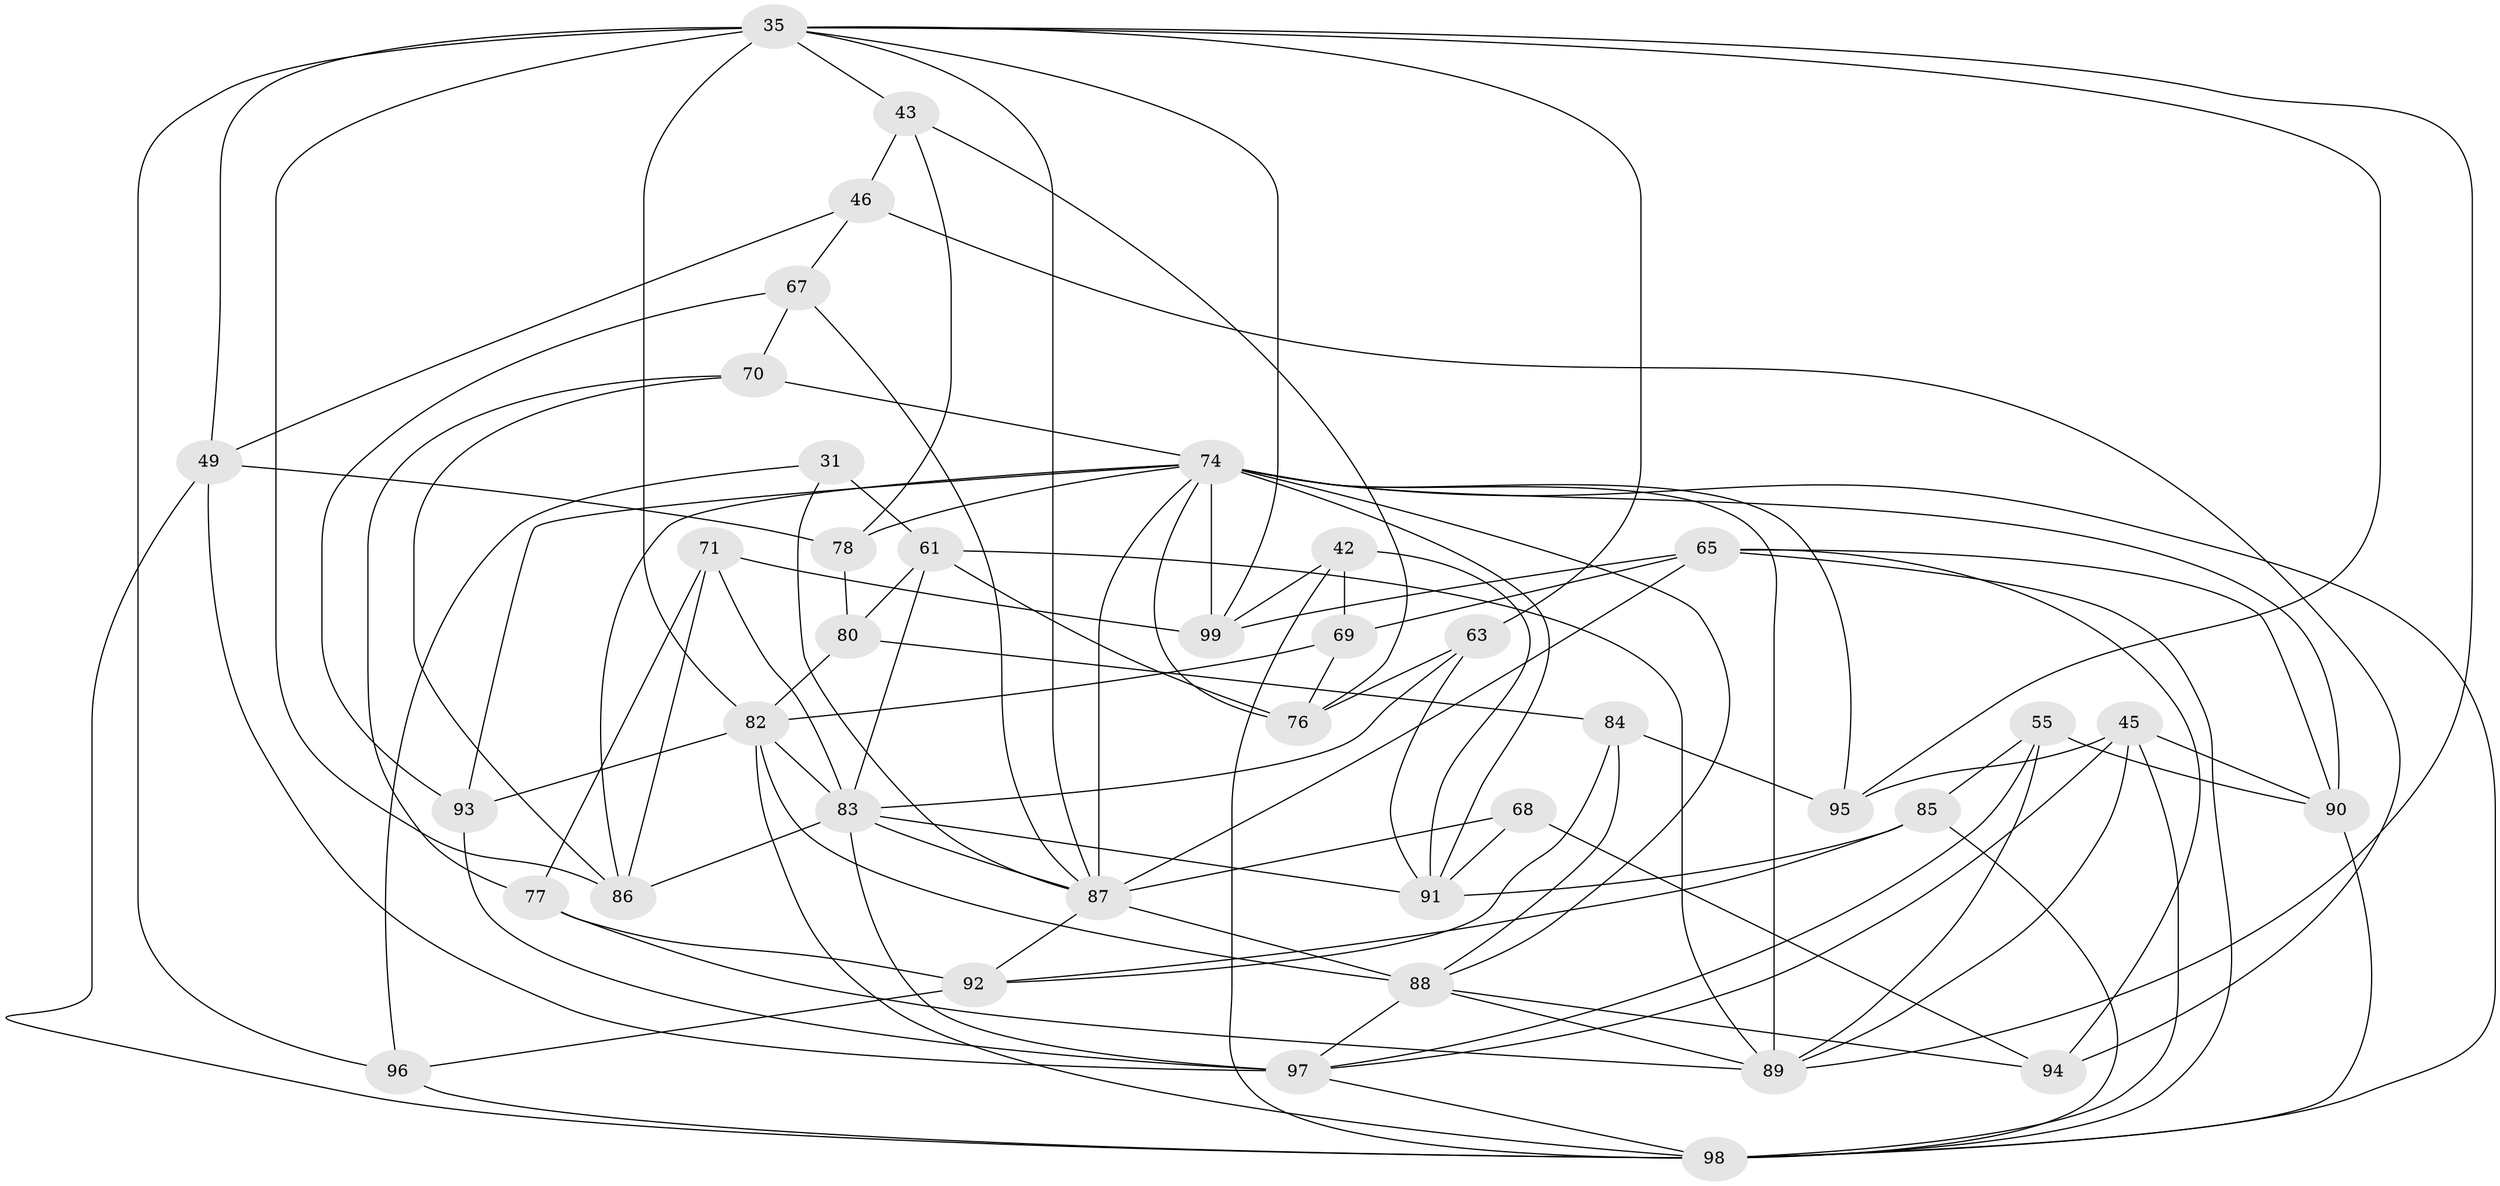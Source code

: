 // original degree distribution, {4: 1.0}
// Generated by graph-tools (version 1.1) at 2025/01/03/04/25 22:01:36]
// undirected, 39 vertices, 104 edges
graph export_dot {
graph [start="1"]
  node [color=gray90,style=filled];
  31;
  35 [super="+9+17"];
  42;
  43;
  45 [super="+22"];
  46;
  49 [super="+38"];
  55;
  61 [super="+11"];
  63;
  65 [super="+36+59"];
  67 [super="+15"];
  68;
  69;
  70 [super="+62"];
  71;
  74 [super="+37+50+51+64"];
  76 [super="+53"];
  77;
  78 [super="+40"];
  80;
  82 [super="+2+7+60"];
  83 [super="+39+81"];
  84;
  85;
  86 [super="+52"];
  87 [super="+58"];
  88 [super="+48+73"];
  89 [super="+41"];
  90 [super="+5+10"];
  91 [super="+16"];
  92 [super="+44"];
  93;
  94;
  95;
  96 [super="+3+66"];
  97 [super="+8+26"];
  98 [super="+57+72+79"];
  99 [super="+75"];
  31 -- 61 [weight=2];
  31 -- 96;
  31 -- 87;
  35 -- 82 [weight=2];
  35 -- 96 [weight=2];
  35 -- 95;
  35 -- 43;
  35 -- 63;
  35 -- 49;
  35 -- 86;
  35 -- 87;
  35 -- 99;
  35 -- 89;
  42 -- 69;
  42 -- 99;
  42 -- 98;
  42 -- 91;
  43 -- 46;
  43 -- 76;
  43 -- 78;
  45 -- 90 [weight=2];
  45 -- 95;
  45 -- 97;
  45 -- 98;
  45 -- 89;
  46 -- 49;
  46 -- 94;
  46 -- 67;
  49 -- 78;
  49 -- 97 [weight=2];
  49 -- 98;
  55 -- 85;
  55 -- 90;
  55 -- 97;
  55 -- 89;
  61 -- 76;
  61 -- 80;
  61 -- 89;
  61 -- 83;
  63 -- 91;
  63 -- 76;
  63 -- 83;
  65 -- 90 [weight=3];
  65 -- 87 [weight=2];
  65 -- 69;
  65 -- 98;
  65 -- 94;
  65 -- 99 [weight=2];
  67 -- 93;
  67 -- 70 [weight=2];
  67 -- 87 [weight=2];
  68 -- 94;
  68 -- 87;
  68 -- 91 [weight=2];
  69 -- 82;
  69 -- 76;
  70 -- 77;
  70 -- 86 [weight=2];
  70 -- 74;
  71 -- 77;
  71 -- 86;
  71 -- 99;
  71 -- 83;
  74 -- 76 [weight=2];
  74 -- 98 [weight=3];
  74 -- 91 [weight=2];
  74 -- 78 [weight=3];
  74 -- 87 [weight=4];
  74 -- 88;
  74 -- 99 [weight=3];
  74 -- 89 [weight=3];
  74 -- 90;
  74 -- 93;
  74 -- 95;
  74 -- 86;
  77 -- 92;
  77 -- 89;
  78 -- 80;
  80 -- 84;
  80 -- 82;
  82 -- 93;
  82 -- 98;
  82 -- 88 [weight=3];
  82 -- 83 [weight=3];
  83 -- 86;
  83 -- 91;
  83 -- 87;
  83 -- 97;
  84 -- 95;
  84 -- 92;
  84 -- 88;
  85 -- 92;
  85 -- 98;
  85 -- 91;
  87 -- 88;
  87 -- 92;
  88 -- 89 [weight=2];
  88 -- 97;
  88 -- 94;
  90 -- 98;
  92 -- 96 [weight=2];
  93 -- 97;
  96 -- 98 [weight=3];
  97 -- 98;
}
